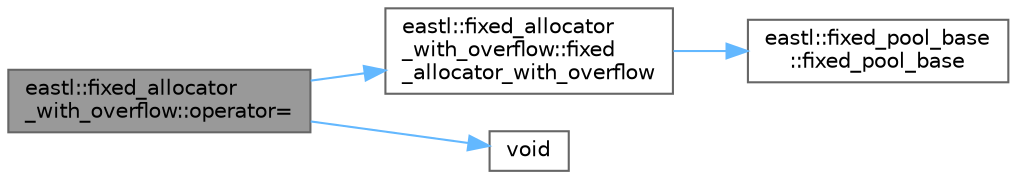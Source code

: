 digraph "eastl::fixed_allocator_with_overflow::operator="
{
 // LATEX_PDF_SIZE
  bgcolor="transparent";
  edge [fontname=Helvetica,fontsize=10,labelfontname=Helvetica,labelfontsize=10];
  node [fontname=Helvetica,fontsize=10,shape=box,height=0.2,width=0.4];
  rankdir="LR";
  Node1 [id="Node000001",label="eastl::fixed_allocator\l_with_overflow::operator=",height=0.2,width=0.4,color="gray40", fillcolor="grey60", style="filled", fontcolor="black",tooltip=" "];
  Node1 -> Node2 [id="edge4_Node000001_Node000002",color="steelblue1",style="solid",tooltip=" "];
  Node2 [id="Node000002",label="eastl::fixed_allocator\l_with_overflow::fixed\l_allocator_with_overflow",height=0.2,width=0.4,color="grey40", fillcolor="white", style="filled",URL="$classeastl_1_1fixed__allocator__with__overflow.html#af1696199a6aa44e5ecfff60a78d12ce3",tooltip=" "];
  Node2 -> Node3 [id="edge5_Node000002_Node000003",color="steelblue1",style="solid",tooltip=" "];
  Node3 [id="Node000003",label="eastl::fixed_pool_base\l::fixed_pool_base",height=0.2,width=0.4,color="grey40", fillcolor="white", style="filled",URL="$structeastl_1_1fixed__pool__base.html#a006eb1411d25facda3bc440e62009958",tooltip=" "];
  Node1 -> Node4 [id="edge6_Node000001_Node000004",color="steelblue1",style="solid",tooltip=" "];
  Node4 [id="Node000004",label="void",height=0.2,width=0.4,color="grey40", fillcolor="white", style="filled",URL="$mimalloc_8h.html#a9d6d8aef94ac19034a5f163606f84830",tooltip=" "];
}

